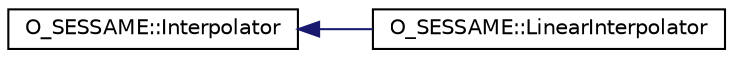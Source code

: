 digraph "Graphical Class Hierarchy"
{
  edge [fontname="Helvetica",fontsize="10",labelfontname="Helvetica",labelfontsize="10"];
  node [fontname="Helvetica",fontsize="10",shape=record];
  rankdir="LR";
  Node1 [label="O_SESSAME::Interpolator",height=0.2,width=0.4,color="black", fillcolor="white", style="filled",URL="$classO__SESSAME_1_1Interpolator.html",tooltip="Abstract interface to the set of interpolators. "];
  Node1 -> Node2 [dir="back",color="midnightblue",fontsize="10",style="solid",fontname="Helvetica"];
  Node2 [label="O_SESSAME::LinearInterpolator",height=0.2,width=0.4,color="black", fillcolor="white", style="filled",URL="$classO__SESSAME_1_1LinearInterpolator.html",tooltip="Interpolates between a given set of data points to create a linear functional approximation.Works for either a single function, or Vector of functions (such as interpolating a state). "];
}
